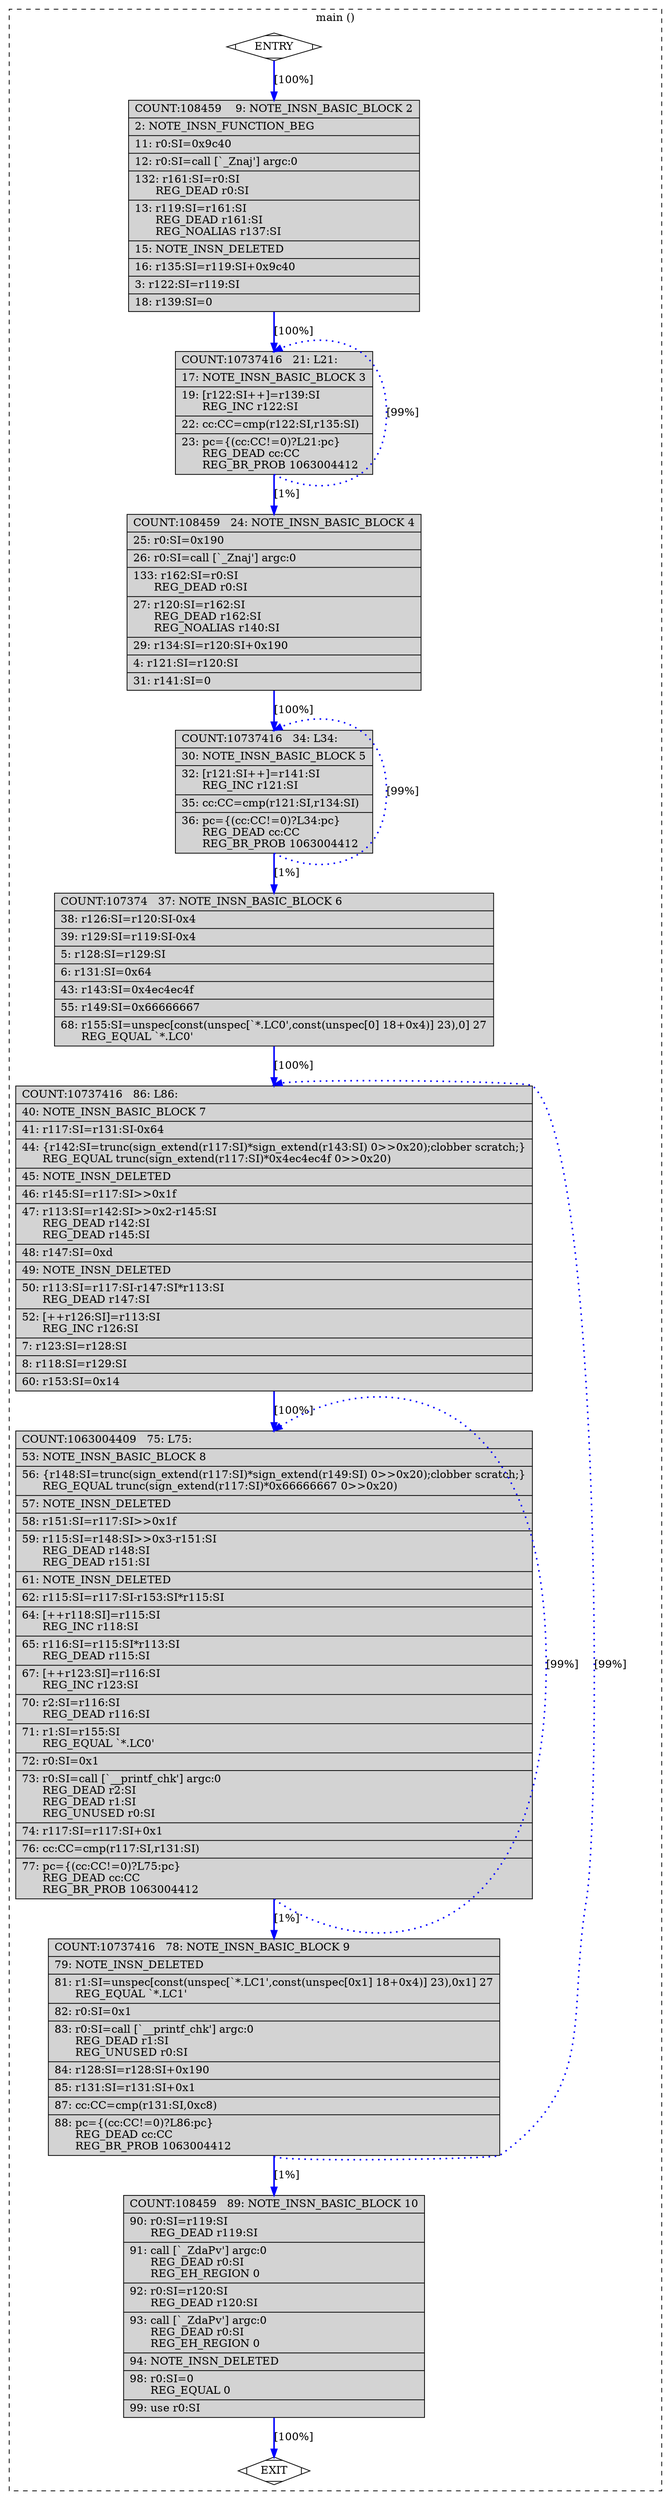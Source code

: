 digraph "a-matmul-v2.cpp.277r.ce2" {
overlap=false;
subgraph "cluster_main" {
	style="dashed";
	color="black";
	label="main ()";
	fn_30_basic_block_0 [shape=Mdiamond,style=filled,fillcolor=white,label="ENTRY"];

	fn_30_basic_block_2 [shape=record,style=filled,fillcolor=lightgrey,label="{COUNT:108459\ \ \ \ 9:\ NOTE_INSN_BASIC_BLOCK\ 2\l\
|\ \ \ \ 2:\ NOTE_INSN_FUNCTION_BEG\l\
|\ \ \ 11:\ r0:SI=0x9c40\l\
|\ \ \ 12:\ r0:SI=call\ [`_Znaj']\ argc:0\l\
|\ \ 132:\ r161:SI=r0:SI\l\
\ \ \ \ \ \ REG_DEAD\ r0:SI\l\
|\ \ \ 13:\ r119:SI=r161:SI\l\
\ \ \ \ \ \ REG_DEAD\ r161:SI\l\
\ \ \ \ \ \ REG_NOALIAS\ r137:SI\l\
|\ \ \ 15:\ NOTE_INSN_DELETED\l\
|\ \ \ 16:\ r135:SI=r119:SI+0x9c40\l\
|\ \ \ \ 3:\ r122:SI=r119:SI\l\
|\ \ \ 18:\ r139:SI=0\l\
}"];

	fn_30_basic_block_3 [shape=record,style=filled,fillcolor=lightgrey,label="{COUNT:10737416\ \ \ 21:\ L21:\l\
|\ \ \ 17:\ NOTE_INSN_BASIC_BLOCK\ 3\l\
|\ \ \ 19:\ [r122:SI++]=r139:SI\l\
\ \ \ \ \ \ REG_INC\ r122:SI\l\
|\ \ \ 22:\ cc:CC=cmp(r122:SI,r135:SI)\l\
|\ \ \ 23:\ pc=\{(cc:CC!=0)?L21:pc\}\l\
\ \ \ \ \ \ REG_DEAD\ cc:CC\l\
\ \ \ \ \ \ REG_BR_PROB\ 1063004412\l\
}"];

	fn_30_basic_block_4 [shape=record,style=filled,fillcolor=lightgrey,label="{COUNT:108459\ \ \ 24:\ NOTE_INSN_BASIC_BLOCK\ 4\l\
|\ \ \ 25:\ r0:SI=0x190\l\
|\ \ \ 26:\ r0:SI=call\ [`_Znaj']\ argc:0\l\
|\ \ 133:\ r162:SI=r0:SI\l\
\ \ \ \ \ \ REG_DEAD\ r0:SI\l\
|\ \ \ 27:\ r120:SI=r162:SI\l\
\ \ \ \ \ \ REG_DEAD\ r162:SI\l\
\ \ \ \ \ \ REG_NOALIAS\ r140:SI\l\
|\ \ \ 29:\ r134:SI=r120:SI+0x190\l\
|\ \ \ \ 4:\ r121:SI=r120:SI\l\
|\ \ \ 31:\ r141:SI=0\l\
}"];

	fn_30_basic_block_5 [shape=record,style=filled,fillcolor=lightgrey,label="{COUNT:10737416\ \ \ 34:\ L34:\l\
|\ \ \ 30:\ NOTE_INSN_BASIC_BLOCK\ 5\l\
|\ \ \ 32:\ [r121:SI++]=r141:SI\l\
\ \ \ \ \ \ REG_INC\ r121:SI\l\
|\ \ \ 35:\ cc:CC=cmp(r121:SI,r134:SI)\l\
|\ \ \ 36:\ pc=\{(cc:CC!=0)?L34:pc\}\l\
\ \ \ \ \ \ REG_DEAD\ cc:CC\l\
\ \ \ \ \ \ REG_BR_PROB\ 1063004412\l\
}"];

	fn_30_basic_block_6 [shape=record,style=filled,fillcolor=lightgrey,label="{COUNT:107374\ \ \ 37:\ NOTE_INSN_BASIC_BLOCK\ 6\l\
|\ \ \ 38:\ r126:SI=r120:SI-0x4\l\
|\ \ \ 39:\ r129:SI=r119:SI-0x4\l\
|\ \ \ \ 5:\ r128:SI=r129:SI\l\
|\ \ \ \ 6:\ r131:SI=0x64\l\
|\ \ \ 43:\ r143:SI=0x4ec4ec4f\l\
|\ \ \ 55:\ r149:SI=0x66666667\l\
|\ \ \ 68:\ r155:SI=unspec[const(unspec[`*.LC0',const(unspec[0]\ 18+0x4)]\ 23),0]\ 27\l\
\ \ \ \ \ \ REG_EQUAL\ `*.LC0'\l\
}"];

	fn_30_basic_block_7 [shape=record,style=filled,fillcolor=lightgrey,label="{COUNT:10737416\ \ \ 86:\ L86:\l\
|\ \ \ 40:\ NOTE_INSN_BASIC_BLOCK\ 7\l\
|\ \ \ 41:\ r117:SI=r131:SI-0x64\l\
|\ \ \ 44:\ \{r142:SI=trunc(sign_extend(r117:SI)*sign_extend(r143:SI)\ 0\>\>0x20);clobber\ scratch;\}\l\
\ \ \ \ \ \ REG_EQUAL\ trunc(sign_extend(r117:SI)*0x4ec4ec4f\ 0\>\>0x20)\l\
|\ \ \ 45:\ NOTE_INSN_DELETED\l\
|\ \ \ 46:\ r145:SI=r117:SI\>\>0x1f\l\
|\ \ \ 47:\ r113:SI=r142:SI\>\>0x2-r145:SI\l\
\ \ \ \ \ \ REG_DEAD\ r142:SI\l\
\ \ \ \ \ \ REG_DEAD\ r145:SI\l\
|\ \ \ 48:\ r147:SI=0xd\l\
|\ \ \ 49:\ NOTE_INSN_DELETED\l\
|\ \ \ 50:\ r113:SI=r117:SI-r147:SI*r113:SI\l\
\ \ \ \ \ \ REG_DEAD\ r147:SI\l\
|\ \ \ 52:\ [++r126:SI]=r113:SI\l\
\ \ \ \ \ \ REG_INC\ r126:SI\l\
|\ \ \ \ 7:\ r123:SI=r128:SI\l\
|\ \ \ \ 8:\ r118:SI=r129:SI\l\
|\ \ \ 60:\ r153:SI=0x14\l\
}"];

	fn_30_basic_block_8 [shape=record,style=filled,fillcolor=lightgrey,label="{COUNT:1063004409\ \ \ 75:\ L75:\l\
|\ \ \ 53:\ NOTE_INSN_BASIC_BLOCK\ 8\l\
|\ \ \ 56:\ \{r148:SI=trunc(sign_extend(r117:SI)*sign_extend(r149:SI)\ 0\>\>0x20);clobber\ scratch;\}\l\
\ \ \ \ \ \ REG_EQUAL\ trunc(sign_extend(r117:SI)*0x66666667\ 0\>\>0x20)\l\
|\ \ \ 57:\ NOTE_INSN_DELETED\l\
|\ \ \ 58:\ r151:SI=r117:SI\>\>0x1f\l\
|\ \ \ 59:\ r115:SI=r148:SI\>\>0x3-r151:SI\l\
\ \ \ \ \ \ REG_DEAD\ r148:SI\l\
\ \ \ \ \ \ REG_DEAD\ r151:SI\l\
|\ \ \ 61:\ NOTE_INSN_DELETED\l\
|\ \ \ 62:\ r115:SI=r117:SI-r153:SI*r115:SI\l\
|\ \ \ 64:\ [++r118:SI]=r115:SI\l\
\ \ \ \ \ \ REG_INC\ r118:SI\l\
|\ \ \ 65:\ r116:SI=r115:SI*r113:SI\l\
\ \ \ \ \ \ REG_DEAD\ r115:SI\l\
|\ \ \ 67:\ [++r123:SI]=r116:SI\l\
\ \ \ \ \ \ REG_INC\ r123:SI\l\
|\ \ \ 70:\ r2:SI=r116:SI\l\
\ \ \ \ \ \ REG_DEAD\ r116:SI\l\
|\ \ \ 71:\ r1:SI=r155:SI\l\
\ \ \ \ \ \ REG_EQUAL\ `*.LC0'\l\
|\ \ \ 72:\ r0:SI=0x1\l\
|\ \ \ 73:\ r0:SI=call\ [`__printf_chk']\ argc:0\l\
\ \ \ \ \ \ REG_DEAD\ r2:SI\l\
\ \ \ \ \ \ REG_DEAD\ r1:SI\l\
\ \ \ \ \ \ REG_UNUSED\ r0:SI\l\
|\ \ \ 74:\ r117:SI=r117:SI+0x1\l\
|\ \ \ 76:\ cc:CC=cmp(r117:SI,r131:SI)\l\
|\ \ \ 77:\ pc=\{(cc:CC!=0)?L75:pc\}\l\
\ \ \ \ \ \ REG_DEAD\ cc:CC\l\
\ \ \ \ \ \ REG_BR_PROB\ 1063004412\l\
}"];

	fn_30_basic_block_9 [shape=record,style=filled,fillcolor=lightgrey,label="{COUNT:10737416\ \ \ 78:\ NOTE_INSN_BASIC_BLOCK\ 9\l\
|\ \ \ 79:\ NOTE_INSN_DELETED\l\
|\ \ \ 81:\ r1:SI=unspec[const(unspec[`*.LC1',const(unspec[0x1]\ 18+0x4)]\ 23),0x1]\ 27\l\
\ \ \ \ \ \ REG_EQUAL\ `*.LC1'\l\
|\ \ \ 82:\ r0:SI=0x1\l\
|\ \ \ 83:\ r0:SI=call\ [`__printf_chk']\ argc:0\l\
\ \ \ \ \ \ REG_DEAD\ r1:SI\l\
\ \ \ \ \ \ REG_UNUSED\ r0:SI\l\
|\ \ \ 84:\ r128:SI=r128:SI+0x190\l\
|\ \ \ 85:\ r131:SI=r131:SI+0x1\l\
|\ \ \ 87:\ cc:CC=cmp(r131:SI,0xc8)\l\
|\ \ \ 88:\ pc=\{(cc:CC!=0)?L86:pc\}\l\
\ \ \ \ \ \ REG_DEAD\ cc:CC\l\
\ \ \ \ \ \ REG_BR_PROB\ 1063004412\l\
}"];

	fn_30_basic_block_10 [shape=record,style=filled,fillcolor=lightgrey,label="{COUNT:108459\ \ \ 89:\ NOTE_INSN_BASIC_BLOCK\ 10\l\
|\ \ \ 90:\ r0:SI=r119:SI\l\
\ \ \ \ \ \ REG_DEAD\ r119:SI\l\
|\ \ \ 91:\ call\ [`_ZdaPv']\ argc:0\l\
\ \ \ \ \ \ REG_DEAD\ r0:SI\l\
\ \ \ \ \ \ REG_EH_REGION\ 0\l\
|\ \ \ 92:\ r0:SI=r120:SI\l\
\ \ \ \ \ \ REG_DEAD\ r120:SI\l\
|\ \ \ 93:\ call\ [`_ZdaPv']\ argc:0\l\
\ \ \ \ \ \ REG_DEAD\ r0:SI\l\
\ \ \ \ \ \ REG_EH_REGION\ 0\l\
|\ \ \ 94:\ NOTE_INSN_DELETED\l\
|\ \ \ 98:\ r0:SI=0\l\
\ \ \ \ \ \ REG_EQUAL\ 0\l\
|\ \ \ 99:\ use\ r0:SI\l\
}"];

	fn_30_basic_block_1 [shape=Mdiamond,style=filled,fillcolor=white,label="EXIT"];

	fn_30_basic_block_0:s -> fn_30_basic_block_2:n [style="solid,bold",color=blue,weight=100,constraint=true,label="[100%]"];
	fn_30_basic_block_2:s -> fn_30_basic_block_3:n [style="solid,bold",color=blue,weight=100,constraint=true,label="[100%]"];
	fn_30_basic_block_3:s -> fn_30_basic_block_3:n [style="dotted,bold",color=blue,weight=10,constraint=false,label="[99%]"];
	fn_30_basic_block_3:s -> fn_30_basic_block_4:n [style="solid,bold",color=blue,weight=100,constraint=true,label="[1%]"];
	fn_30_basic_block_4:s -> fn_30_basic_block_5:n [style="solid,bold",color=blue,weight=100,constraint=true,label="[100%]"];
	fn_30_basic_block_5:s -> fn_30_basic_block_5:n [style="dotted,bold",color=blue,weight=10,constraint=false,label="[99%]"];
	fn_30_basic_block_5:s -> fn_30_basic_block_6:n [style="solid,bold",color=blue,weight=100,constraint=true,label="[1%]"];
	fn_30_basic_block_6:s -> fn_30_basic_block_7:n [style="solid,bold",color=blue,weight=100,constraint=true,label="[100%]"];
	fn_30_basic_block_7:s -> fn_30_basic_block_8:n [style="solid,bold",color=blue,weight=100,constraint=true,label="[100%]"];
	fn_30_basic_block_8:s -> fn_30_basic_block_8:n [style="dotted,bold",color=blue,weight=10,constraint=false,label="[99%]"];
	fn_30_basic_block_8:s -> fn_30_basic_block_9:n [style="solid,bold",color=blue,weight=100,constraint=true,label="[1%]"];
	fn_30_basic_block_9:s -> fn_30_basic_block_7:n [style="dotted,bold",color=blue,weight=10,constraint=false,label="[99%]"];
	fn_30_basic_block_9:s -> fn_30_basic_block_10:n [style="solid,bold",color=blue,weight=100,constraint=true,label="[1%]"];
	fn_30_basic_block_10:s -> fn_30_basic_block_1:n [style="solid,bold",color=blue,weight=100,constraint=true,label="[100%]"];
	fn_30_basic_block_0:s -> fn_30_basic_block_1:n [style="invis",constraint=true];
}
}
